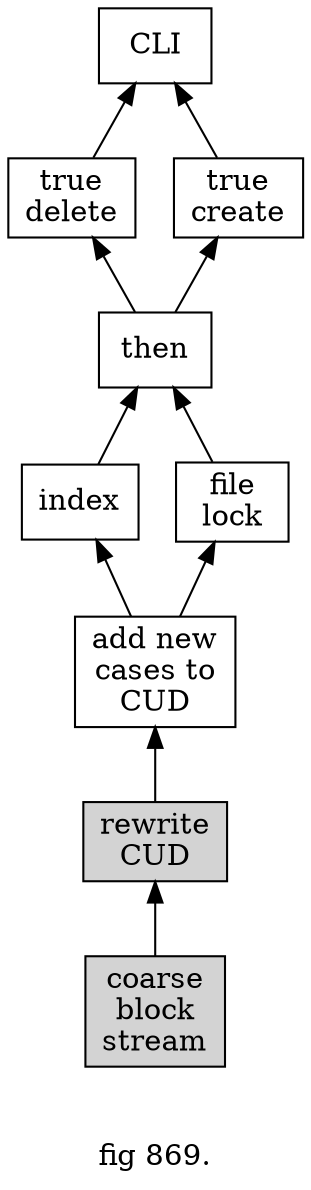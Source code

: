 digraph g {
rankdir=BT
node[shape=rect]

833->944
722->944
944[label="CLI"]
611->833
833[label="true\ndelete"]
611->722
722[label="true\ncreate"]
500->611
611[label="then"]
389->611
389[label="F"]
278->500
500[label="index"]
278->389
389[label="file\nlock"]
167->278
278[label="add new\ncases to\nCUD"]
056->167
167[label="rewrite\nCUD" style=filled]
056[label="coarse\nblock\nstream" style=filled]


label="

fig 869."
}
/*
#born.
*/
